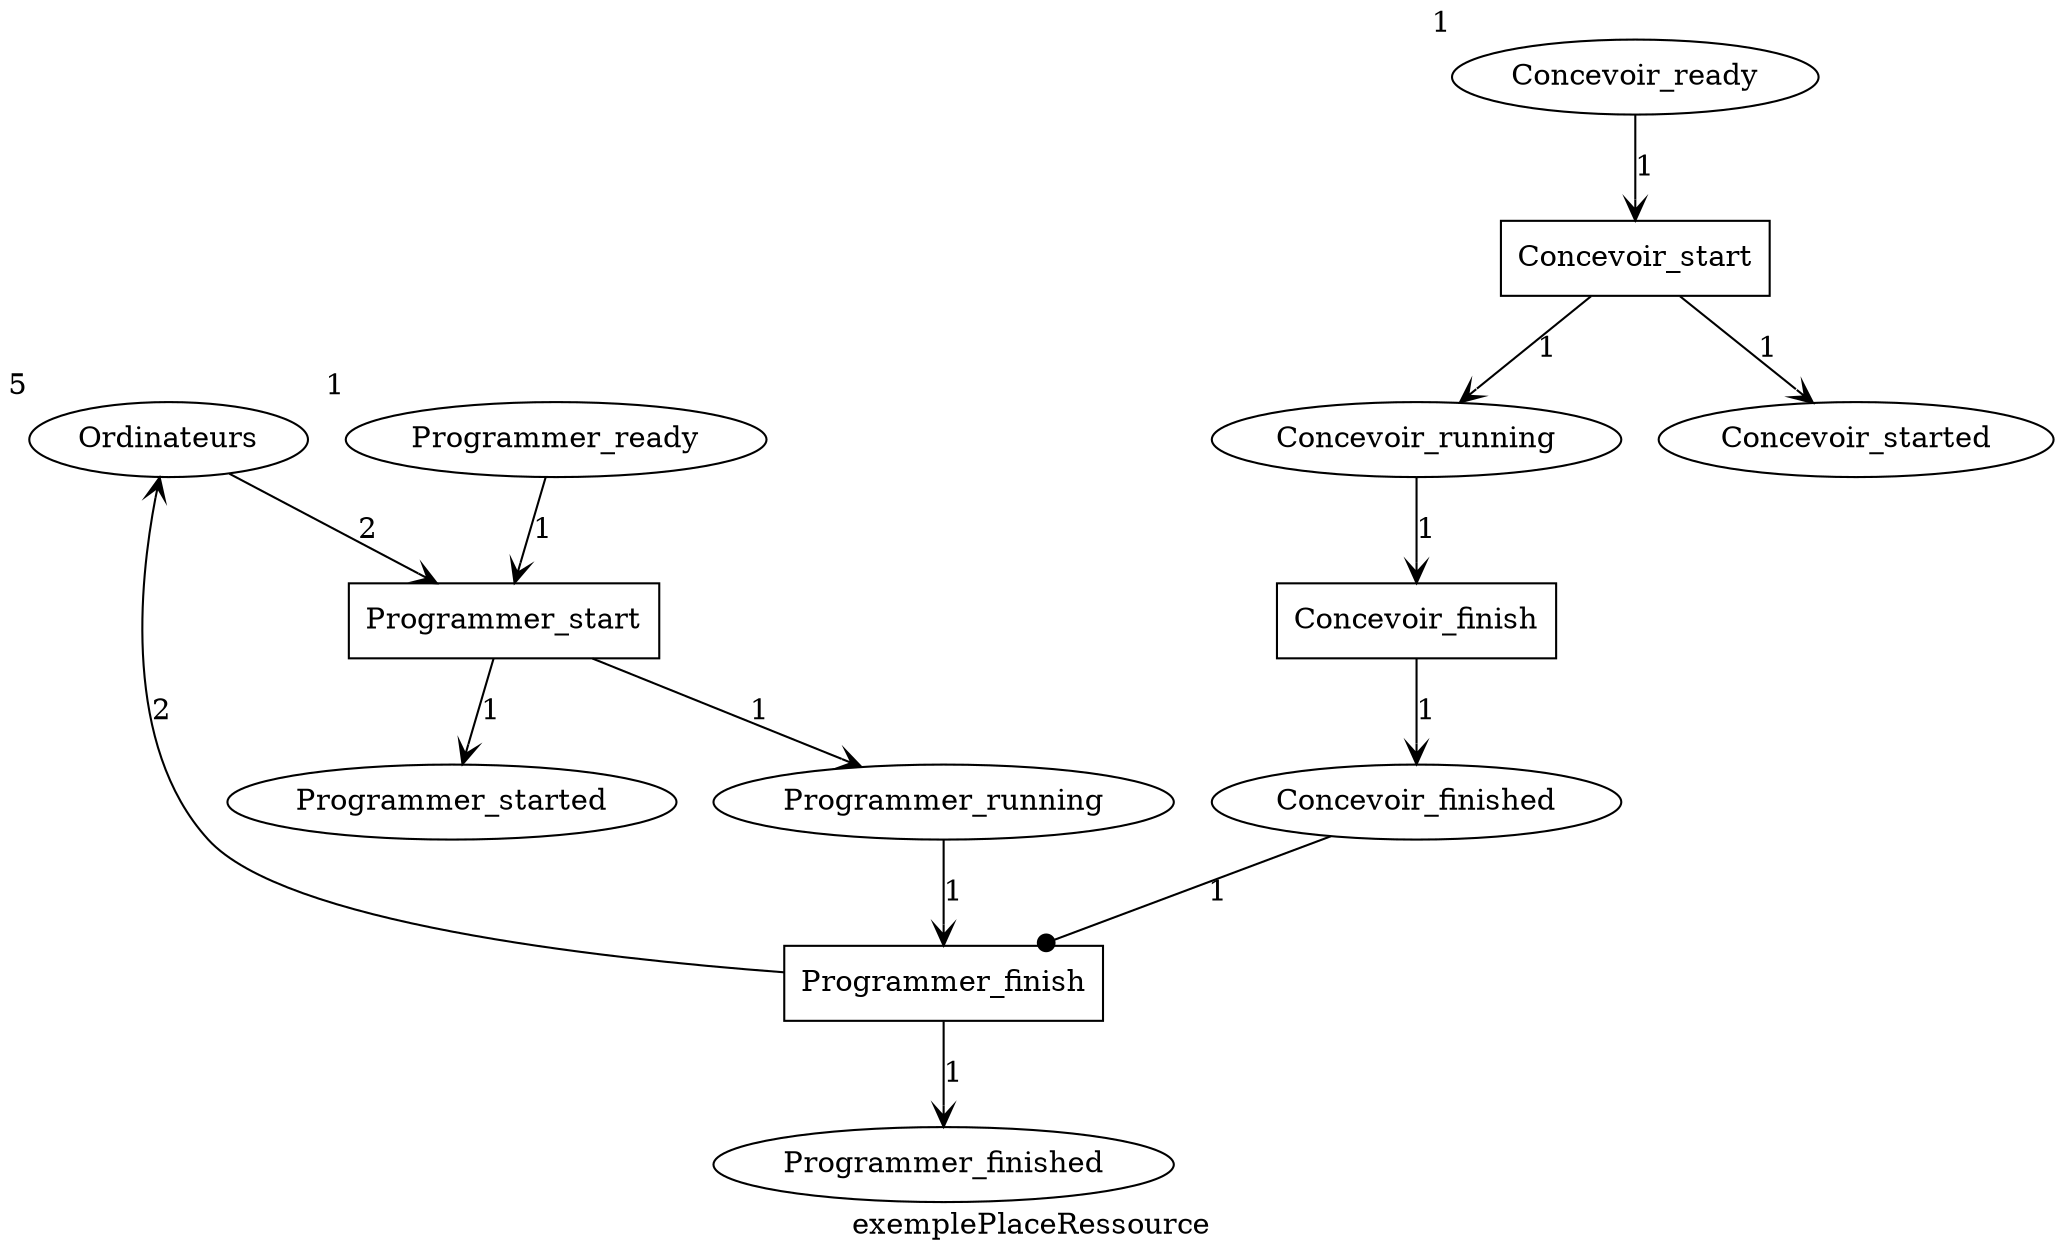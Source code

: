 digraph exemplePlaceRessource {
label=exemplePlaceRessource

Ordinateurs [xlabel=5]
Programmer_ready [xlabel=1]
Programmer_started 
Programmer_running 
Programmer_finished 
Programmer_start [shape=rectangle]
Programmer_finish [shape=rectangle]
Concevoir_ready [xlabel=1]
Concevoir_started 
Concevoir_running 
Concevoir_finished 
Concevoir_start [shape=rectangle]
Concevoir_finish [shape=rectangle]

Ordinateurs -> Programmer_start [arrowhead=vee label=2]
Programmer_finish -> Ordinateurs [arrowhead=vee label=2]
Programmer_ready -> Programmer_start [arrowhead=vee label=1]
Programmer_start -> Programmer_running [arrowhead=vee label=1]
Programmer_start -> Programmer_started [arrowhead=vee label=1]
Programmer_running -> Programmer_finish [arrowhead=vee label=1]
Programmer_finish -> Programmer_finished [arrowhead=vee label=1]
Concevoir_ready -> Concevoir_start [arrowhead=vee label=1]
Concevoir_start -> Concevoir_running [arrowhead=vee label=1]
Concevoir_start -> Concevoir_started [arrowhead=vee label=1]
Concevoir_running -> Concevoir_finish [arrowhead=vee label=1]
Concevoir_finish -> Concevoir_finished [arrowhead=vee label=1]
Concevoir_finished -> Programmer_finish [arrowhead=dot label=1]

}
